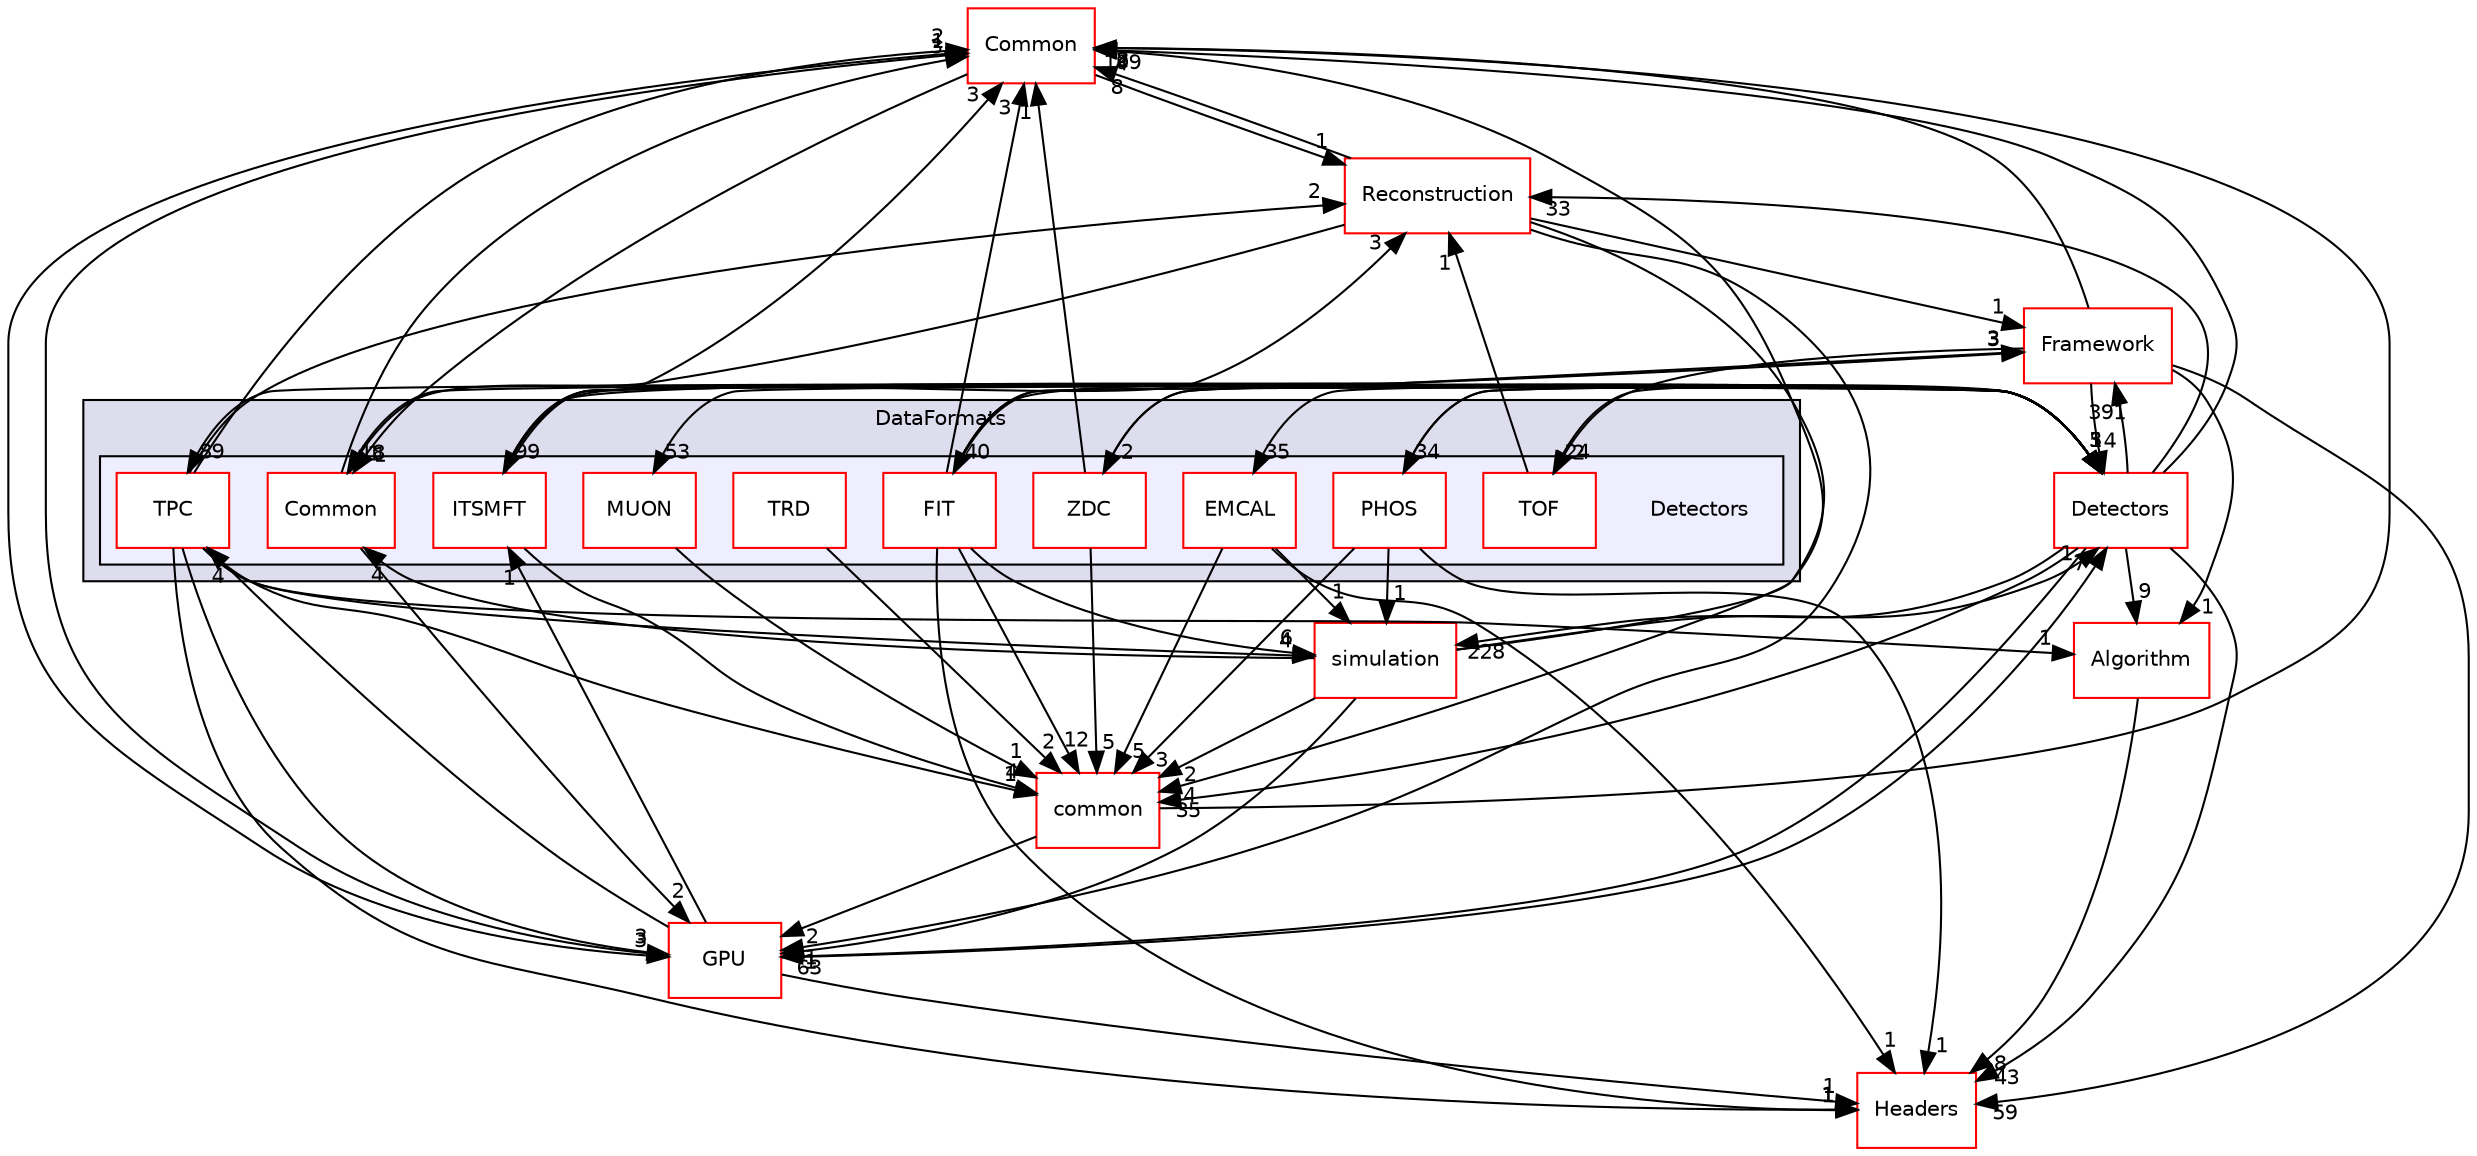 digraph "/home/travis/build/AliceO2Group/AliceO2/DataFormats/Detectors" {
  bgcolor=transparent;
  compound=true
  node [ fontsize="10", fontname="Helvetica"];
  edge [ labelfontsize="10", labelfontname="Helvetica"];
  subgraph clusterdir_2171f7ec022c5423887b07c69b2f5b48 {
    graph [ bgcolor="#ddddee", pencolor="black", label="DataFormats" fontname="Helvetica", fontsize="10", URL="dir_2171f7ec022c5423887b07c69b2f5b48.html"]
  subgraph clusterdir_2801adc79bf3c286b1b479858d2cade4 {
    graph [ bgcolor="#eeeeff", pencolor="black", label="" URL="dir_2801adc79bf3c286b1b479858d2cade4.html"];
    dir_2801adc79bf3c286b1b479858d2cade4 [shape=plaintext label="Detectors"];
    dir_74593c7a91e03746ae2a516888bf9494 [shape=box label="Common" color="red" fillcolor="white" style="filled" URL="dir_74593c7a91e03746ae2a516888bf9494.html"];
    dir_ed32e563080284594a91de8f304ad307 [shape=box label="EMCAL" color="red" fillcolor="white" style="filled" URL="dir_ed32e563080284594a91de8f304ad307.html"];
    dir_6f689773863a160ed4e9bc61c1008ba5 [shape=box label="FIT" color="red" fillcolor="white" style="filled" URL="dir_6f689773863a160ed4e9bc61c1008ba5.html"];
    dir_ff53c4a4c37940dfaa1ef75e68c4ec2e [shape=box label="ITSMFT" color="red" fillcolor="white" style="filled" URL="dir_ff53c4a4c37940dfaa1ef75e68c4ec2e.html"];
    dir_39a68910f3cfdc380c901647ab1550b8 [shape=box label="MUON" color="red" fillcolor="white" style="filled" URL="dir_39a68910f3cfdc380c901647ab1550b8.html"];
    dir_e5e5ca9c830b257d79f36e1c8dc05235 [shape=box label="PHOS" color="red" fillcolor="white" style="filled" URL="dir_e5e5ca9c830b257d79f36e1c8dc05235.html"];
    dir_b78a6db121207500afab70b350b99369 [shape=box label="TOF" color="red" fillcolor="white" style="filled" URL="dir_b78a6db121207500afab70b350b99369.html"];
    dir_87e4e27fa2128902da5e37b3e7ab3f52 [shape=box label="TPC" color="red" fillcolor="white" style="filled" URL="dir_87e4e27fa2128902da5e37b3e7ab3f52.html"];
    dir_bb194ed89d4d31aa97da8e5c0af864ff [shape=box label="TRD" color="red" fillcolor="white" style="filled" URL="dir_bb194ed89d4d31aa97da8e5c0af864ff.html"];
    dir_b6eb3a833d010b8ef0c8524bb0dfb6b1 [shape=box label="ZDC" color="red" fillcolor="white" style="filled" URL="dir_b6eb3a833d010b8ef0c8524bb0dfb6b1.html"];
  }
  }
  dir_d269712cc31e133b892a3b3f6424741a [shape=box label="Reconstruction" color="red" URL="dir_d269712cc31e133b892a3b3f6424741a.html"];
  dir_4ab6b4cc6a7edbff49100e9123df213f [shape=box label="Common" color="red" URL="dir_4ab6b4cc6a7edbff49100e9123df213f.html"];
  dir_051dca18e802f8e9474f2e30d29c04e0 [shape=box label="Detectors" color="red" URL="dir_051dca18e802f8e9474f2e30d29c04e0.html"];
  dir_183e7c4434404fe9096e1bd8673e1fcf [shape=box label="Headers" color="red" URL="dir_183e7c4434404fe9096e1bd8673e1fcf.html"];
  dir_8ba487e25de5ee77e05e9dce7582cb98 [shape=box label="Algorithm" color="red" URL="dir_8ba487e25de5ee77e05e9dce7582cb98.html"];
  dir_047746f9f311f49446db9474b7431d0d [shape=box label="simulation" color="red" URL="dir_047746f9f311f49446db9474b7431d0d.html"];
  dir_7924ba4398ae4560cd37376e44666c6d [shape=box label="common" color="red" URL="dir_7924ba4398ae4560cd37376e44666c6d.html"];
  dir_f511f1e9c03c071966ae594f00bbc5e0 [shape=box label="GPU" color="red" URL="dir_f511f1e9c03c071966ae594f00bbc5e0.html"];
  dir_bcbb2cf9a3d3d83e5515c82071a07177 [shape=box label="Framework" color="red" URL="dir_bcbb2cf9a3d3d83e5515c82071a07177.html"];
  dir_d269712cc31e133b892a3b3f6424741a->dir_4ab6b4cc6a7edbff49100e9123df213f [headlabel="8", labeldistance=1.5 headhref="dir_000211_000018.html"];
  dir_d269712cc31e133b892a3b3f6424741a->dir_74593c7a91e03746ae2a516888bf9494 [headlabel="1", labeldistance=1.5 headhref="dir_000211_000071.html"];
  dir_d269712cc31e133b892a3b3f6424741a->dir_7924ba4398ae4560cd37376e44666c6d [headlabel="4", labeldistance=1.5 headhref="dir_000211_000061.html"];
  dir_d269712cc31e133b892a3b3f6424741a->dir_f511f1e9c03c071966ae594f00bbc5e0 [headlabel="1", labeldistance=1.5 headhref="dir_000211_000137.html"];
  dir_d269712cc31e133b892a3b3f6424741a->dir_bcbb2cf9a3d3d83e5515c82071a07177 [headlabel="1", labeldistance=1.5 headhref="dir_000211_000036.html"];
  dir_39a68910f3cfdc380c901647ab1550b8->dir_7924ba4398ae4560cd37376e44666c6d [headlabel="1", labeldistance=1.5 headhref="dir_000198_000061.html"];
  dir_bb194ed89d4d31aa97da8e5c0af864ff->dir_7924ba4398ae4560cd37376e44666c6d [headlabel="2", labeldistance=1.5 headhref="dir_000155_000061.html"];
  dir_4ab6b4cc6a7edbff49100e9123df213f->dir_d269712cc31e133b892a3b3f6424741a [headlabel="1", labeldistance=1.5 headhref="dir_000018_000211.html"];
  dir_4ab6b4cc6a7edbff49100e9123df213f->dir_74593c7a91e03746ae2a516888bf9494 [headlabel="1", labeldistance=1.5 headhref="dir_000018_000071.html"];
  dir_4ab6b4cc6a7edbff49100e9123df213f->dir_f511f1e9c03c071966ae594f00bbc5e0 [headlabel="3", labeldistance=1.5 headhref="dir_000018_000137.html"];
  dir_051dca18e802f8e9474f2e30d29c04e0->dir_d269712cc31e133b892a3b3f6424741a [headlabel="33", labeldistance=1.5 headhref="dir_000003_000211.html"];
  dir_051dca18e802f8e9474f2e30d29c04e0->dir_39a68910f3cfdc380c901647ab1550b8 [headlabel="53", labeldistance=1.5 headhref="dir_000003_000198.html"];
  dir_051dca18e802f8e9474f2e30d29c04e0->dir_4ab6b4cc6a7edbff49100e9123df213f [headlabel="199", labeldistance=1.5 headhref="dir_000003_000018.html"];
  dir_051dca18e802f8e9474f2e30d29c04e0->dir_ff53c4a4c37940dfaa1ef75e68c4ec2e [headlabel="99", labeldistance=1.5 headhref="dir_000003_000088.html"];
  dir_051dca18e802f8e9474f2e30d29c04e0->dir_183e7c4434404fe9096e1bd8673e1fcf [headlabel="43", labeldistance=1.5 headhref="dir_000003_000064.html"];
  dir_051dca18e802f8e9474f2e30d29c04e0->dir_ed32e563080284594a91de8f304ad307 [headlabel="35", labeldistance=1.5 headhref="dir_000003_000076.html"];
  dir_051dca18e802f8e9474f2e30d29c04e0->dir_8ba487e25de5ee77e05e9dce7582cb98 [headlabel="9", labeldistance=1.5 headhref="dir_000003_000000.html"];
  dir_051dca18e802f8e9474f2e30d29c04e0->dir_047746f9f311f49446db9474b7431d0d [headlabel="228", labeldistance=1.5 headhref="dir_000003_000225.html"];
  dir_051dca18e802f8e9474f2e30d29c04e0->dir_87e4e27fa2128902da5e37b3e7ab3f52 [headlabel="89", labeldistance=1.5 headhref="dir_000003_000097.html"];
  dir_051dca18e802f8e9474f2e30d29c04e0->dir_b78a6db121207500afab70b350b99369 [headlabel="24", labeldistance=1.5 headhref="dir_000003_000092.html"];
  dir_051dca18e802f8e9474f2e30d29c04e0->dir_74593c7a91e03746ae2a516888bf9494 [headlabel="18", labeldistance=1.5 headhref="dir_000003_000071.html"];
  dir_051dca18e802f8e9474f2e30d29c04e0->dir_7924ba4398ae4560cd37376e44666c6d [headlabel="35", labeldistance=1.5 headhref="dir_000003_000061.html"];
  dir_051dca18e802f8e9474f2e30d29c04e0->dir_f511f1e9c03c071966ae594f00bbc5e0 [headlabel="63", labeldistance=1.5 headhref="dir_000003_000137.html"];
  dir_051dca18e802f8e9474f2e30d29c04e0->dir_bcbb2cf9a3d3d83e5515c82071a07177 [headlabel="391", labeldistance=1.5 headhref="dir_000003_000036.html"];
  dir_051dca18e802f8e9474f2e30d29c04e0->dir_b6eb3a833d010b8ef0c8524bb0dfb6b1 [headlabel="2", labeldistance=1.5 headhref="dir_000003_000189.html"];
  dir_051dca18e802f8e9474f2e30d29c04e0->dir_6f689773863a160ed4e9bc61c1008ba5 [headlabel="40", labeldistance=1.5 headhref="dir_000003_000107.html"];
  dir_051dca18e802f8e9474f2e30d29c04e0->dir_e5e5ca9c830b257d79f36e1c8dc05235 [headlabel="34", labeldistance=1.5 headhref="dir_000003_000079.html"];
  dir_ff53c4a4c37940dfaa1ef75e68c4ec2e->dir_d269712cc31e133b892a3b3f6424741a [headlabel="3", labeldistance=1.5 headhref="dir_000088_000211.html"];
  dir_ff53c4a4c37940dfaa1ef75e68c4ec2e->dir_4ab6b4cc6a7edbff49100e9123df213f [headlabel="3", labeldistance=1.5 headhref="dir_000088_000018.html"];
  dir_ff53c4a4c37940dfaa1ef75e68c4ec2e->dir_051dca18e802f8e9474f2e30d29c04e0 [headlabel="1", labeldistance=1.5 headhref="dir_000088_000003.html"];
  dir_ff53c4a4c37940dfaa1ef75e68c4ec2e->dir_7924ba4398ae4560cd37376e44666c6d [headlabel="4", labeldistance=1.5 headhref="dir_000088_000061.html"];
  dir_ff53c4a4c37940dfaa1ef75e68c4ec2e->dir_bcbb2cf9a3d3d83e5515c82071a07177 [headlabel="3", labeldistance=1.5 headhref="dir_000088_000036.html"];
  dir_ed32e563080284594a91de8f304ad307->dir_183e7c4434404fe9096e1bd8673e1fcf [headlabel="1", labeldistance=1.5 headhref="dir_000076_000064.html"];
  dir_ed32e563080284594a91de8f304ad307->dir_047746f9f311f49446db9474b7431d0d [headlabel="1", labeldistance=1.5 headhref="dir_000076_000225.html"];
  dir_ed32e563080284594a91de8f304ad307->dir_7924ba4398ae4560cd37376e44666c6d [headlabel="5", labeldistance=1.5 headhref="dir_000076_000061.html"];
  dir_8ba487e25de5ee77e05e9dce7582cb98->dir_183e7c4434404fe9096e1bd8673e1fcf [headlabel="8", labeldistance=1.5 headhref="dir_000000_000064.html"];
  dir_047746f9f311f49446db9474b7431d0d->dir_4ab6b4cc6a7edbff49100e9123df213f [headlabel="4", labeldistance=1.5 headhref="dir_000225_000018.html"];
  dir_047746f9f311f49446db9474b7431d0d->dir_051dca18e802f8e9474f2e30d29c04e0 [headlabel="1", labeldistance=1.5 headhref="dir_000225_000003.html"];
  dir_047746f9f311f49446db9474b7431d0d->dir_74593c7a91e03746ae2a516888bf9494 [headlabel="4", labeldistance=1.5 headhref="dir_000225_000071.html"];
  dir_047746f9f311f49446db9474b7431d0d->dir_7924ba4398ae4560cd37376e44666c6d [headlabel="2", labeldistance=1.5 headhref="dir_000225_000061.html"];
  dir_047746f9f311f49446db9474b7431d0d->dir_f511f1e9c03c071966ae594f00bbc5e0 [headlabel="1", labeldistance=1.5 headhref="dir_000225_000137.html"];
  dir_87e4e27fa2128902da5e37b3e7ab3f52->dir_d269712cc31e133b892a3b3f6424741a [headlabel="2", labeldistance=1.5 headhref="dir_000097_000211.html"];
  dir_87e4e27fa2128902da5e37b3e7ab3f52->dir_4ab6b4cc6a7edbff49100e9123df213f [headlabel="2", labeldistance=1.5 headhref="dir_000097_000018.html"];
  dir_87e4e27fa2128902da5e37b3e7ab3f52->dir_183e7c4434404fe9096e1bd8673e1fcf [headlabel="1", labeldistance=1.5 headhref="dir_000097_000064.html"];
  dir_87e4e27fa2128902da5e37b3e7ab3f52->dir_8ba487e25de5ee77e05e9dce7582cb98 [headlabel="1", labeldistance=1.5 headhref="dir_000097_000000.html"];
  dir_87e4e27fa2128902da5e37b3e7ab3f52->dir_047746f9f311f49446db9474b7431d0d [headlabel="4", labeldistance=1.5 headhref="dir_000097_000225.html"];
  dir_87e4e27fa2128902da5e37b3e7ab3f52->dir_7924ba4398ae4560cd37376e44666c6d [headlabel="1", labeldistance=1.5 headhref="dir_000097_000061.html"];
  dir_87e4e27fa2128902da5e37b3e7ab3f52->dir_f511f1e9c03c071966ae594f00bbc5e0 [headlabel="3", labeldistance=1.5 headhref="dir_000097_000137.html"];
  dir_b78a6db121207500afab70b350b99369->dir_d269712cc31e133b892a3b3f6424741a [headlabel="1", labeldistance=1.5 headhref="dir_000092_000211.html"];
  dir_74593c7a91e03746ae2a516888bf9494->dir_4ab6b4cc6a7edbff49100e9123df213f [headlabel="3", labeldistance=1.5 headhref="dir_000071_000018.html"];
  dir_74593c7a91e03746ae2a516888bf9494->dir_f511f1e9c03c071966ae594f00bbc5e0 [headlabel="2", labeldistance=1.5 headhref="dir_000071_000137.html"];
  dir_7924ba4398ae4560cd37376e44666c6d->dir_4ab6b4cc6a7edbff49100e9123df213f [headlabel="2", labeldistance=1.5 headhref="dir_000061_000018.html"];
  dir_7924ba4398ae4560cd37376e44666c6d->dir_f511f1e9c03c071966ae594f00bbc5e0 [headlabel="2", labeldistance=1.5 headhref="dir_000061_000137.html"];
  dir_f511f1e9c03c071966ae594f00bbc5e0->dir_4ab6b4cc6a7edbff49100e9123df213f [headlabel="1", labeldistance=1.5 headhref="dir_000137_000018.html"];
  dir_f511f1e9c03c071966ae594f00bbc5e0->dir_051dca18e802f8e9474f2e30d29c04e0 [headlabel="7", labeldistance=1.5 headhref="dir_000137_000003.html"];
  dir_f511f1e9c03c071966ae594f00bbc5e0->dir_183e7c4434404fe9096e1bd8673e1fcf [headlabel="1", labeldistance=1.5 headhref="dir_000137_000064.html"];
  dir_f511f1e9c03c071966ae594f00bbc5e0->dir_ff53c4a4c37940dfaa1ef75e68c4ec2e [headlabel="1", labeldistance=1.5 headhref="dir_000137_000088.html"];
  dir_f511f1e9c03c071966ae594f00bbc5e0->dir_87e4e27fa2128902da5e37b3e7ab3f52 [headlabel="4", labeldistance=1.5 headhref="dir_000137_000097.html"];
  dir_bcbb2cf9a3d3d83e5515c82071a07177->dir_4ab6b4cc6a7edbff49100e9123df213f [headlabel="8", labeldistance=1.5 headhref="dir_000036_000018.html"];
  dir_bcbb2cf9a3d3d83e5515c82071a07177->dir_051dca18e802f8e9474f2e30d29c04e0 [headlabel="4", labeldistance=1.5 headhref="dir_000036_000003.html"];
  dir_bcbb2cf9a3d3d83e5515c82071a07177->dir_183e7c4434404fe9096e1bd8673e1fcf [headlabel="59", labeldistance=1.5 headhref="dir_000036_000064.html"];
  dir_bcbb2cf9a3d3d83e5515c82071a07177->dir_8ba487e25de5ee77e05e9dce7582cb98 [headlabel="1", labeldistance=1.5 headhref="dir_000036_000000.html"];
  dir_bcbb2cf9a3d3d83e5515c82071a07177->dir_b78a6db121207500afab70b350b99369 [headlabel="2", labeldistance=1.5 headhref="dir_000036_000092.html"];
  dir_b6eb3a833d010b8ef0c8524bb0dfb6b1->dir_4ab6b4cc6a7edbff49100e9123df213f [headlabel="1", labeldistance=1.5 headhref="dir_000189_000018.html"];
  dir_b6eb3a833d010b8ef0c8524bb0dfb6b1->dir_051dca18e802f8e9474f2e30d29c04e0 [headlabel="5", labeldistance=1.5 headhref="dir_000189_000003.html"];
  dir_b6eb3a833d010b8ef0c8524bb0dfb6b1->dir_7924ba4398ae4560cd37376e44666c6d [headlabel="5", labeldistance=1.5 headhref="dir_000189_000061.html"];
  dir_6f689773863a160ed4e9bc61c1008ba5->dir_4ab6b4cc6a7edbff49100e9123df213f [headlabel="3", labeldistance=1.5 headhref="dir_000107_000018.html"];
  dir_6f689773863a160ed4e9bc61c1008ba5->dir_051dca18e802f8e9474f2e30d29c04e0 [headlabel="1", labeldistance=1.5 headhref="dir_000107_000003.html"];
  dir_6f689773863a160ed4e9bc61c1008ba5->dir_183e7c4434404fe9096e1bd8673e1fcf [headlabel="1", labeldistance=1.5 headhref="dir_000107_000064.html"];
  dir_6f689773863a160ed4e9bc61c1008ba5->dir_047746f9f311f49446db9474b7431d0d [headlabel="6", labeldistance=1.5 headhref="dir_000107_000225.html"];
  dir_6f689773863a160ed4e9bc61c1008ba5->dir_7924ba4398ae4560cd37376e44666c6d [headlabel="12", labeldistance=1.5 headhref="dir_000107_000061.html"];
  dir_6f689773863a160ed4e9bc61c1008ba5->dir_bcbb2cf9a3d3d83e5515c82071a07177 [headlabel="3", labeldistance=1.5 headhref="dir_000107_000036.html"];
  dir_e5e5ca9c830b257d79f36e1c8dc05235->dir_051dca18e802f8e9474f2e30d29c04e0 [headlabel="3", labeldistance=1.5 headhref="dir_000079_000003.html"];
  dir_e5e5ca9c830b257d79f36e1c8dc05235->dir_183e7c4434404fe9096e1bd8673e1fcf [headlabel="1", labeldistance=1.5 headhref="dir_000079_000064.html"];
  dir_e5e5ca9c830b257d79f36e1c8dc05235->dir_047746f9f311f49446db9474b7431d0d [headlabel="1", labeldistance=1.5 headhref="dir_000079_000225.html"];
  dir_e5e5ca9c830b257d79f36e1c8dc05235->dir_7924ba4398ae4560cd37376e44666c6d [headlabel="3", labeldistance=1.5 headhref="dir_000079_000061.html"];
}
